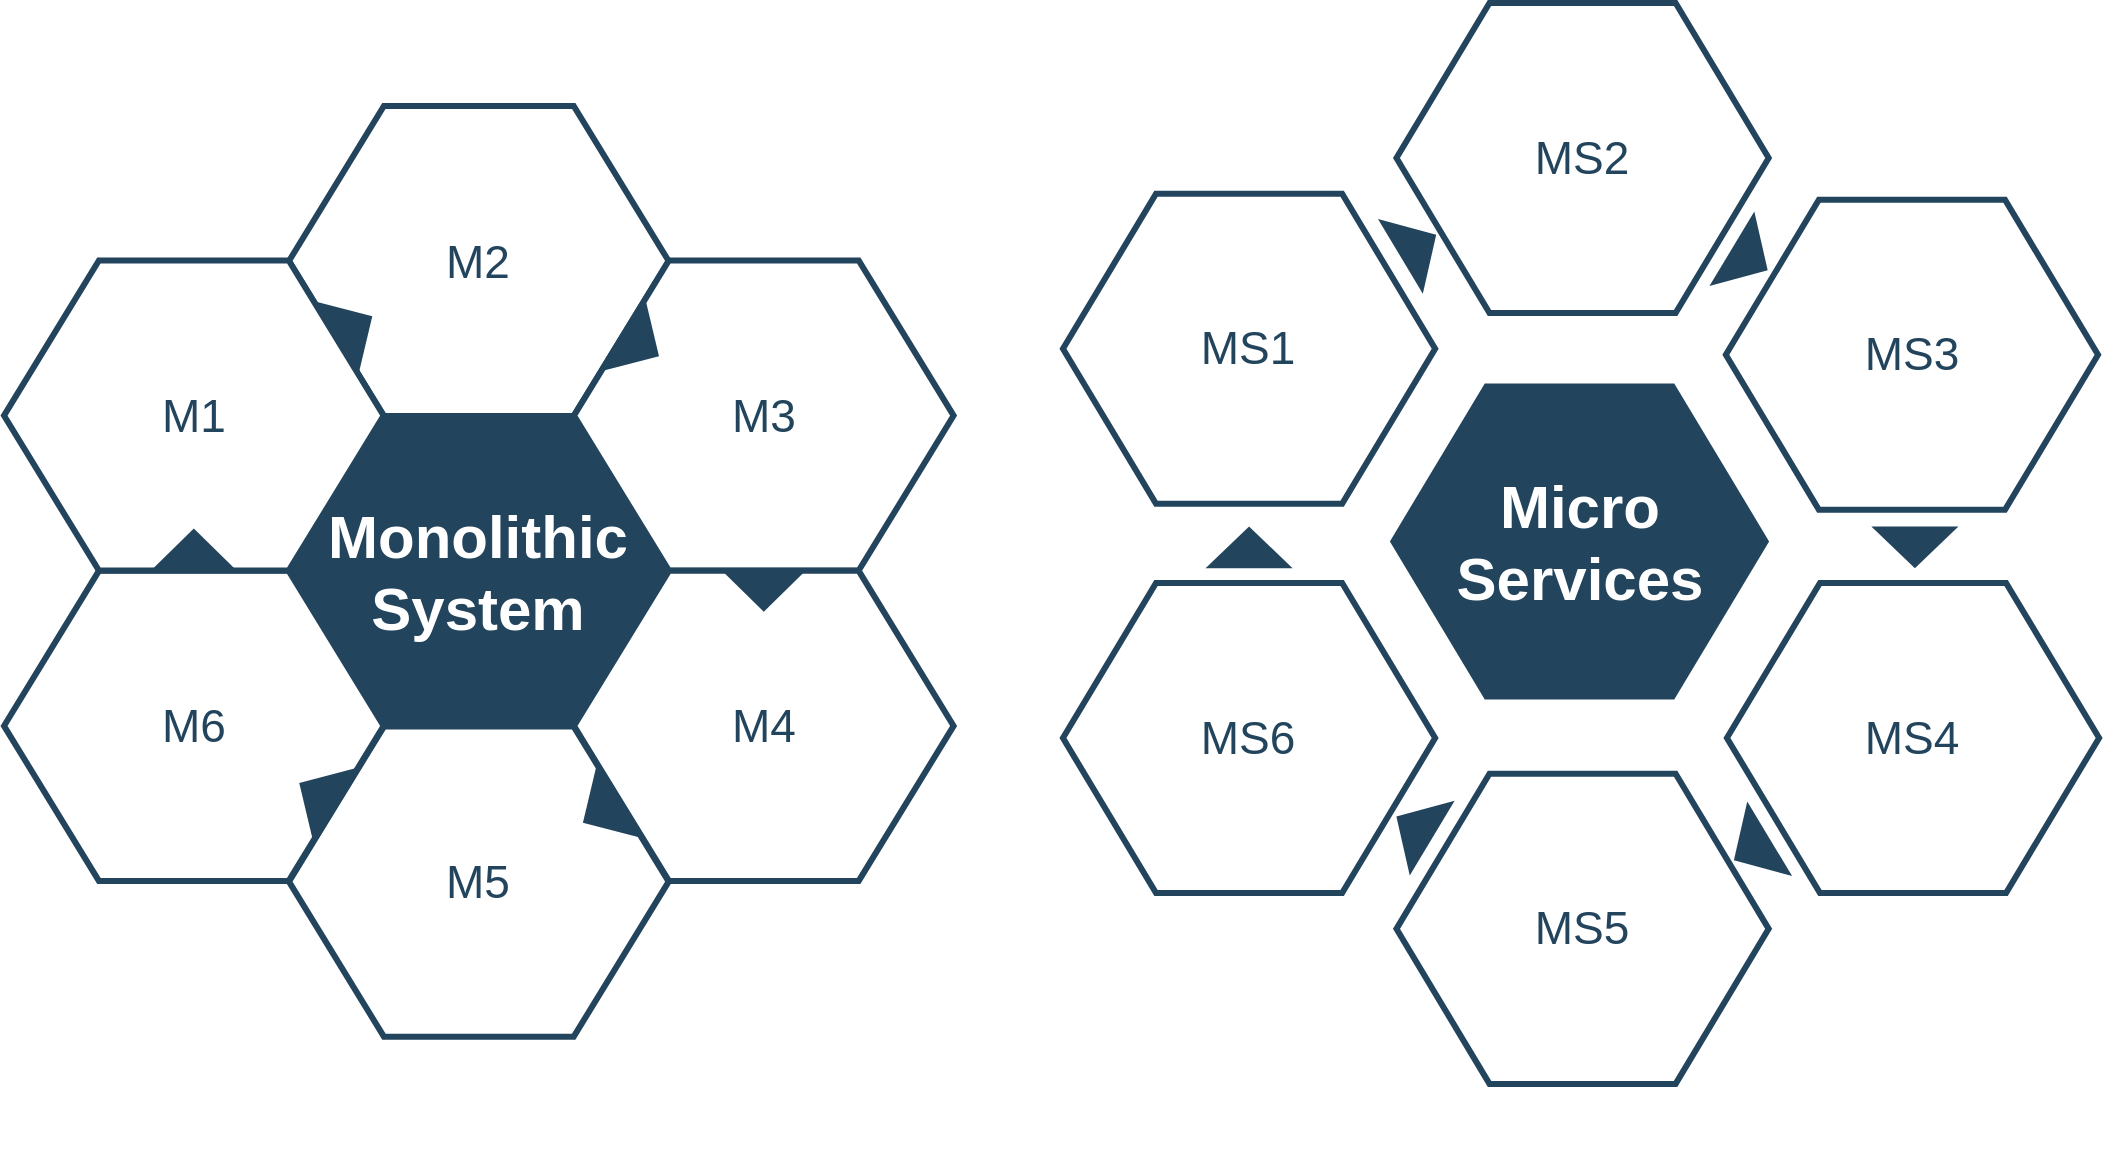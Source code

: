 <mxfile version="13.10.5" type="device"><diagram id="07fea595-8f29-1299-0266-81d95cde20df" name="Page-1"><mxGraphModel dx="1422" dy="-1746" grid="1" gridSize="10" guides="1" tooltips="1" connect="1" arrows="1" fold="1" page="1" pageScale="1" pageWidth="1169" pageHeight="827" background="#ffffff" math="0" shadow="0"><root><mxCell id="0"/><mxCell id="1" parent="0"/><mxCell id="UzLLt4T-yB14W_H2A4RK-660" value="" style="triangle;whiteSpace=wrap;html=1;shadow=0;labelBackgroundColor=none;strokeColor=none;fillColor=#FFFFFF;fontFamily=Helvetica;fontSize=17;fontColor=#23445d;align=center;rotation=90;gradientColor=none;flipV=1;flipH=1;opacity=20;" vertex="1" parent="1"><mxGeometry x="688.631" y="2835.848" width="42.969" height="90.68" as="geometry"/></mxCell><mxCell id="UzLLt4T-yB14W_H2A4RK-657" value="" style="group" vertex="1" connectable="0" parent="1"><mxGeometry x="65" y="2680" width="510" height="530" as="geometry"/></mxCell><mxCell id="644" value="&lt;font style=&quot;font-size: 30px&quot; color=&quot;#ffffff&quot;&gt;&lt;b&gt;&lt;span&gt;Monolithic System&lt;/span&gt;&lt;/b&gt;&lt;/font&gt;" style="shape=hexagon;perimeter=hexagonPerimeter2;whiteSpace=wrap;html=1;shadow=0;labelBackgroundColor=none;strokeColor=#23445D;fillColor=#23445D;gradientColor=none;fontFamily=Helvetica;fontSize=23;fontColor=#23445d;align=center;strokeWidth=3;" parent="UzLLt4T-yB14W_H2A4RK-657" vertex="1"><mxGeometry x="142.491" y="155.188" width="189.828" height="155.032" as="geometry"/></mxCell><mxCell id="645" value="" style="triangle;whiteSpace=wrap;html=1;shadow=0;labelBackgroundColor=none;strokeColor=none;fillColor=#FFFFFF;fontFamily=Helvetica;fontSize=17;fontColor=#23445d;align=center;rotation=90;gradientColor=none;flipV=1;flipH=1;opacity=20;" parent="UzLLt4T-yB14W_H2A4RK-657" vertex="1"><mxGeometry x="70.004" y="165.848" width="43.829" height="90.68" as="geometry"/></mxCell><mxCell id="646" value="M2" style="shape=hexagon;perimeter=hexagonPerimeter2;whiteSpace=wrap;html=1;shadow=0;labelBackgroundColor=none;strokeColor=#23445D;fillColor=#ffffff;gradientColor=none;fontFamily=Helvetica;fontSize=23;fontColor=#23445D;align=center;strokeWidth=3;" parent="UzLLt4T-yB14W_H2A4RK-657" vertex="1"><mxGeometry x="142.491" width="189.828" height="155.032" as="geometry"/></mxCell><mxCell id="647" value="M3" style="shape=hexagon;perimeter=hexagonPerimeter2;whiteSpace=wrap;html=1;shadow=0;labelBackgroundColor=none;strokeColor=#23445D;fillColor=#FFFFFF;gradientColor=none;fontFamily=Helvetica;fontSize=23;fontColor=#23445d;align=center;strokeWidth=3;" parent="UzLLt4T-yB14W_H2A4RK-657" vertex="1"><mxGeometry x="284.982" y="77.276" width="189.828" height="155.032" as="geometry"/></mxCell><mxCell id="648" value="M4" style="shape=hexagon;perimeter=hexagonPerimeter2;whiteSpace=wrap;html=1;shadow=0;labelBackgroundColor=none;strokeColor=#23445D;fillColor=#FFFFFF;gradientColor=none;fontFamily=Helvetica;fontSize=23;fontColor=#23445d;align=center;strokeWidth=3;" parent="UzLLt4T-yB14W_H2A4RK-657" vertex="1"><mxGeometry x="284.982" y="232.426" width="189.828" height="155.032" as="geometry"/></mxCell><mxCell id="649" value="M5" style="shape=hexagon;perimeter=hexagonPerimeter2;whiteSpace=wrap;html=1;shadow=0;labelBackgroundColor=none;strokeColor=#23445D;fillColor=#FFFFFF;gradientColor=none;fontFamily=Helvetica;fontSize=23;fontColor=#23445d;align=center;strokeWidth=3;" parent="UzLLt4T-yB14W_H2A4RK-657" vertex="1"><mxGeometry x="142.491" y="310.298" width="189.828" height="155.032" as="geometry"/></mxCell><mxCell id="650" value="M6" style="shape=hexagon;perimeter=hexagonPerimeter2;whiteSpace=wrap;html=1;shadow=0;labelBackgroundColor=none;strokeColor=#23445D;fillColor=#FFFFFF;gradientColor=none;fontFamily=Helvetica;fontSize=23;fontColor=#23445d;align=center;strokeWidth=3;" parent="UzLLt4T-yB14W_H2A4RK-657" vertex="1"><mxGeometry y="232.426" width="189.828" height="155.032" as="geometry"/></mxCell><mxCell id="651" value="M1" style="shape=hexagon;perimeter=hexagonPerimeter2;whiteSpace=wrap;html=1;shadow=0;labelBackgroundColor=none;strokeColor=#23445D;fillColor=#ffffff;gradientColor=none;fontFamily=Helvetica;fontSize=23;fontColor=#23445D;align=center;strokeWidth=3;" parent="UzLLt4T-yB14W_H2A4RK-657" vertex="1"><mxGeometry x="6.92e-14" y="77.276" width="189.828" height="155.032" as="geometry"/></mxCell><mxCell id="652" value="" style="triangle;whiteSpace=wrap;html=1;shadow=0;labelBackgroundColor=none;strokeColor=none;fillColor=#23445D;fontFamily=Helvetica;fontSize=17;fontColor=#23445d;align=center;rotation=31;gradientColor=none;strokeWidth=3;" parent="UzLLt4T-yB14W_H2A4RK-657" vertex="1"><mxGeometry x="307.713" y="97.839" width="21.306" height="43.55" as="geometry"/></mxCell><mxCell id="653" value="" style="triangle;whiteSpace=wrap;html=1;shadow=0;labelBackgroundColor=none;strokeColor=none;fillColor=#23445D;fontFamily=Helvetica;fontSize=17;fontColor=#23445d;align=center;rotation=31;gradientColor=none;flipH=1;strokeWidth=3;" parent="UzLLt4T-yB14W_H2A4RK-657" vertex="1"><mxGeometry x="146.095" y="322.152" width="21.306" height="43.55" as="geometry"/></mxCell><mxCell id="654" value="" style="triangle;whiteSpace=wrap;html=1;shadow=0;labelBackgroundColor=none;strokeColor=none;fillColor=#23445D;fontFamily=Helvetica;fontSize=17;fontColor=#23445d;align=center;rotation=329;gradientColor=none;strokeWidth=3;" parent="UzLLt4T-yB14W_H2A4RK-657" vertex="1"><mxGeometry x="164.357" y="88.89" width="21.306" height="43.55" as="geometry"/></mxCell><mxCell id="655" value="" style="triangle;whiteSpace=wrap;html=1;shadow=0;labelBackgroundColor=none;strokeColor=none;fillColor=#23445D;fontFamily=Helvetica;fontSize=17;fontColor=#23445d;align=center;rotation=329;gradientColor=none;flipH=1;strokeWidth=3;" parent="UzLLt4T-yB14W_H2A4RK-657" vertex="1"><mxGeometry x="287.93" y="331.1" width="21.306" height="43.55" as="geometry"/></mxCell><mxCell id="656" value="" style="triangle;whiteSpace=wrap;html=1;shadow=0;labelBackgroundColor=none;strokeColor=none;fillColor=#23445D;fontFamily=Helvetica;fontSize=17;fontColor=#23445d;align=center;rotation=90;gradientColor=none;strokeWidth=3;" parent="UzLLt4T-yB14W_H2A4RK-657" vertex="1"><mxGeometry x="369.243" y="220.435" width="21.306" height="43.55" as="geometry"/></mxCell><mxCell id="657" value="" style="triangle;whiteSpace=wrap;html=1;shadow=0;labelBackgroundColor=none;strokeColor=none;fillColor=#23445D;fontFamily=Helvetica;fontSize=17;fontColor=#23445d;align=center;rotation=90;gradientColor=none;flipH=1;strokeWidth=3;" parent="UzLLt4T-yB14W_H2A4RK-657" vertex="1"><mxGeometry x="84.261" y="200.152" width="21.306" height="43.55" as="geometry"/></mxCell><mxCell id="UzLLt4T-yB14W_H2A4RK-659" value="&lt;div&gt;&lt;font style=&quot;font-size: 30px&quot; color=&quot;#ffffff&quot;&gt;&lt;b&gt;&lt;span&gt;Micro&lt;/span&gt;&lt;/b&gt;&lt;/font&gt;&lt;/div&gt;&lt;div&gt;&lt;font style=&quot;font-size: 30px&quot; color=&quot;#ffffff&quot;&gt;&lt;b&gt;&lt;span&gt;Services&lt;/span&gt;&lt;/b&gt;&lt;/font&gt;&lt;/div&gt;" style="shape=hexagon;perimeter=hexagonPerimeter2;whiteSpace=wrap;html=1;shadow=0;labelBackgroundColor=none;strokeColor=#23445D;fillColor=#23445D;gradientColor=none;fontFamily=Helvetica;fontSize=23;fontColor=#23445d;align=center;strokeWidth=3;" vertex="1" parent="1"><mxGeometry x="759.697" y="2820.188" width="186.106" height="155.032" as="geometry"/></mxCell><mxCell id="UzLLt4T-yB14W_H2A4RK-661" value="MS2" style="shape=hexagon;perimeter=hexagonPerimeter2;whiteSpace=wrap;html=1;shadow=0;labelBackgroundColor=none;strokeColor=#23445D;fillColor=#ffffff;gradientColor=none;fontFamily=Helvetica;fontSize=23;fontColor=#23445D;align=center;strokeWidth=3;" vertex="1" parent="1"><mxGeometry x="761.227" y="2628.52" width="186.106" height="155.032" as="geometry"/></mxCell><mxCell id="UzLLt4T-yB14W_H2A4RK-662" value="MS3" style="shape=hexagon;perimeter=hexagonPerimeter2;whiteSpace=wrap;html=1;shadow=0;labelBackgroundColor=none;strokeColor=#23445D;fillColor=#FFFFFF;gradientColor=none;fontFamily=Helvetica;fontSize=23;fontColor=#23445d;align=center;strokeWidth=3;" vertex="1" parent="1"><mxGeometry x="925.914" y="2726.866" width="186.106" height="155.032" as="geometry"/></mxCell><mxCell id="UzLLt4T-yB14W_H2A4RK-663" value="MS4" style="shape=hexagon;perimeter=hexagonPerimeter2;whiteSpace=wrap;html=1;shadow=0;labelBackgroundColor=none;strokeColor=#23445D;fillColor=#FFFFFF;gradientColor=none;fontFamily=Helvetica;fontSize=23;fontColor=#23445d;align=center;strokeWidth=3;" vertex="1" parent="1"><mxGeometry x="926.454" y="2918.446" width="186.106" height="155.032" as="geometry"/></mxCell><mxCell id="UzLLt4T-yB14W_H2A4RK-664" value="MS5" style="shape=hexagon;perimeter=hexagonPerimeter2;whiteSpace=wrap;html=1;shadow=0;labelBackgroundColor=none;strokeColor=#23445D;fillColor=#FFFFFF;gradientColor=none;fontFamily=Helvetica;fontSize=23;fontColor=#23445d;align=center;strokeWidth=3;" vertex="1" parent="1"><mxGeometry x="761.227" y="3013.908" width="186.106" height="155.032" as="geometry"/></mxCell><mxCell id="UzLLt4T-yB14W_H2A4RK-665" value="MS6" style="shape=hexagon;perimeter=hexagonPerimeter2;whiteSpace=wrap;html=1;shadow=0;labelBackgroundColor=none;strokeColor=#23445D;fillColor=#FFFFFF;gradientColor=none;fontFamily=Helvetica;fontSize=23;fontColor=#23445d;align=center;strokeWidth=3;" vertex="1" parent="1"><mxGeometry x="594.48" y="2918.516" width="186.106" height="155.032" as="geometry"/></mxCell><mxCell id="UzLLt4T-yB14W_H2A4RK-666" value="MS1" style="shape=hexagon;perimeter=hexagonPerimeter2;whiteSpace=wrap;html=1;shadow=0;labelBackgroundColor=none;strokeColor=#23445D;fillColor=#ffffff;gradientColor=none;fontFamily=Helvetica;fontSize=23;fontColor=#23445D;align=center;strokeWidth=3;" vertex="1" parent="1"><mxGeometry x="594.48" y="2723.866" width="186.106" height="155.032" as="geometry"/></mxCell><mxCell id="UzLLt4T-yB14W_H2A4RK-667" value="" style="triangle;whiteSpace=wrap;html=1;shadow=0;labelBackgroundColor=none;strokeColor=none;fillColor=#23445D;fontFamily=Helvetica;fontSize=17;fontColor=#23445d;align=center;rotation=31;gradientColor=none;strokeWidth=3;" vertex="1" parent="1"><mxGeometry x="927.45" y="2734.999" width="20.888" height="43.55" as="geometry"/></mxCell><mxCell id="UzLLt4T-yB14W_H2A4RK-668" value="" style="triangle;whiteSpace=wrap;html=1;shadow=0;labelBackgroundColor=none;strokeColor=none;fillColor=#23445D;fontFamily=Helvetica;fontSize=17;fontColor=#23445d;align=center;rotation=31;gradientColor=none;flipH=1;strokeWidth=3;" vertex="1" parent="1"><mxGeometry x="759.701" y="3018.912" width="20.888" height="43.55" as="geometry"/></mxCell><mxCell id="UzLLt4T-yB14W_H2A4RK-669" value="" style="triangle;whiteSpace=wrap;html=1;shadow=0;labelBackgroundColor=none;strokeColor=none;fillColor=#23445D;fontFamily=Helvetica;fontSize=17;fontColor=#23445d;align=center;rotation=329;gradientColor=none;strokeWidth=3;" vertex="1" parent="1"><mxGeometry x="761.705" y="2728.0" width="20.888" height="43.55" as="geometry"/></mxCell><mxCell id="UzLLt4T-yB14W_H2A4RK-670" value="" style="triangle;whiteSpace=wrap;html=1;shadow=0;labelBackgroundColor=none;strokeColor=none;fillColor=#23445D;fontFamily=Helvetica;fontSize=17;fontColor=#23445d;align=center;rotation=329;gradientColor=none;flipH=1;strokeWidth=3;" vertex="1" parent="1"><mxGeometry x="928.454" y="3030.0" width="20.888" height="43.55" as="geometry"/></mxCell><mxCell id="UzLLt4T-yB14W_H2A4RK-671" value="" style="triangle;whiteSpace=wrap;html=1;shadow=0;labelBackgroundColor=none;strokeColor=none;fillColor=#23445D;fontFamily=Helvetica;fontSize=17;fontColor=#23445d;align=center;rotation=90;gradientColor=none;strokeWidth=3;" vertex="1" parent="1"><mxGeometry x="1010.003" y="2878.895" width="20.888" height="43.55" as="geometry"/></mxCell><mxCell id="UzLLt4T-yB14W_H2A4RK-672" value="" style="triangle;whiteSpace=wrap;html=1;shadow=0;labelBackgroundColor=none;strokeColor=none;fillColor=#23445D;fontFamily=Helvetica;fontSize=17;fontColor=#23445d;align=center;rotation=90;gradientColor=none;flipH=1;strokeWidth=3;" vertex="1" parent="1"><mxGeometry x="677.089" y="2878.892" width="20.888" height="43.55" as="geometry"/></mxCell></root></mxGraphModel></diagram></mxfile>